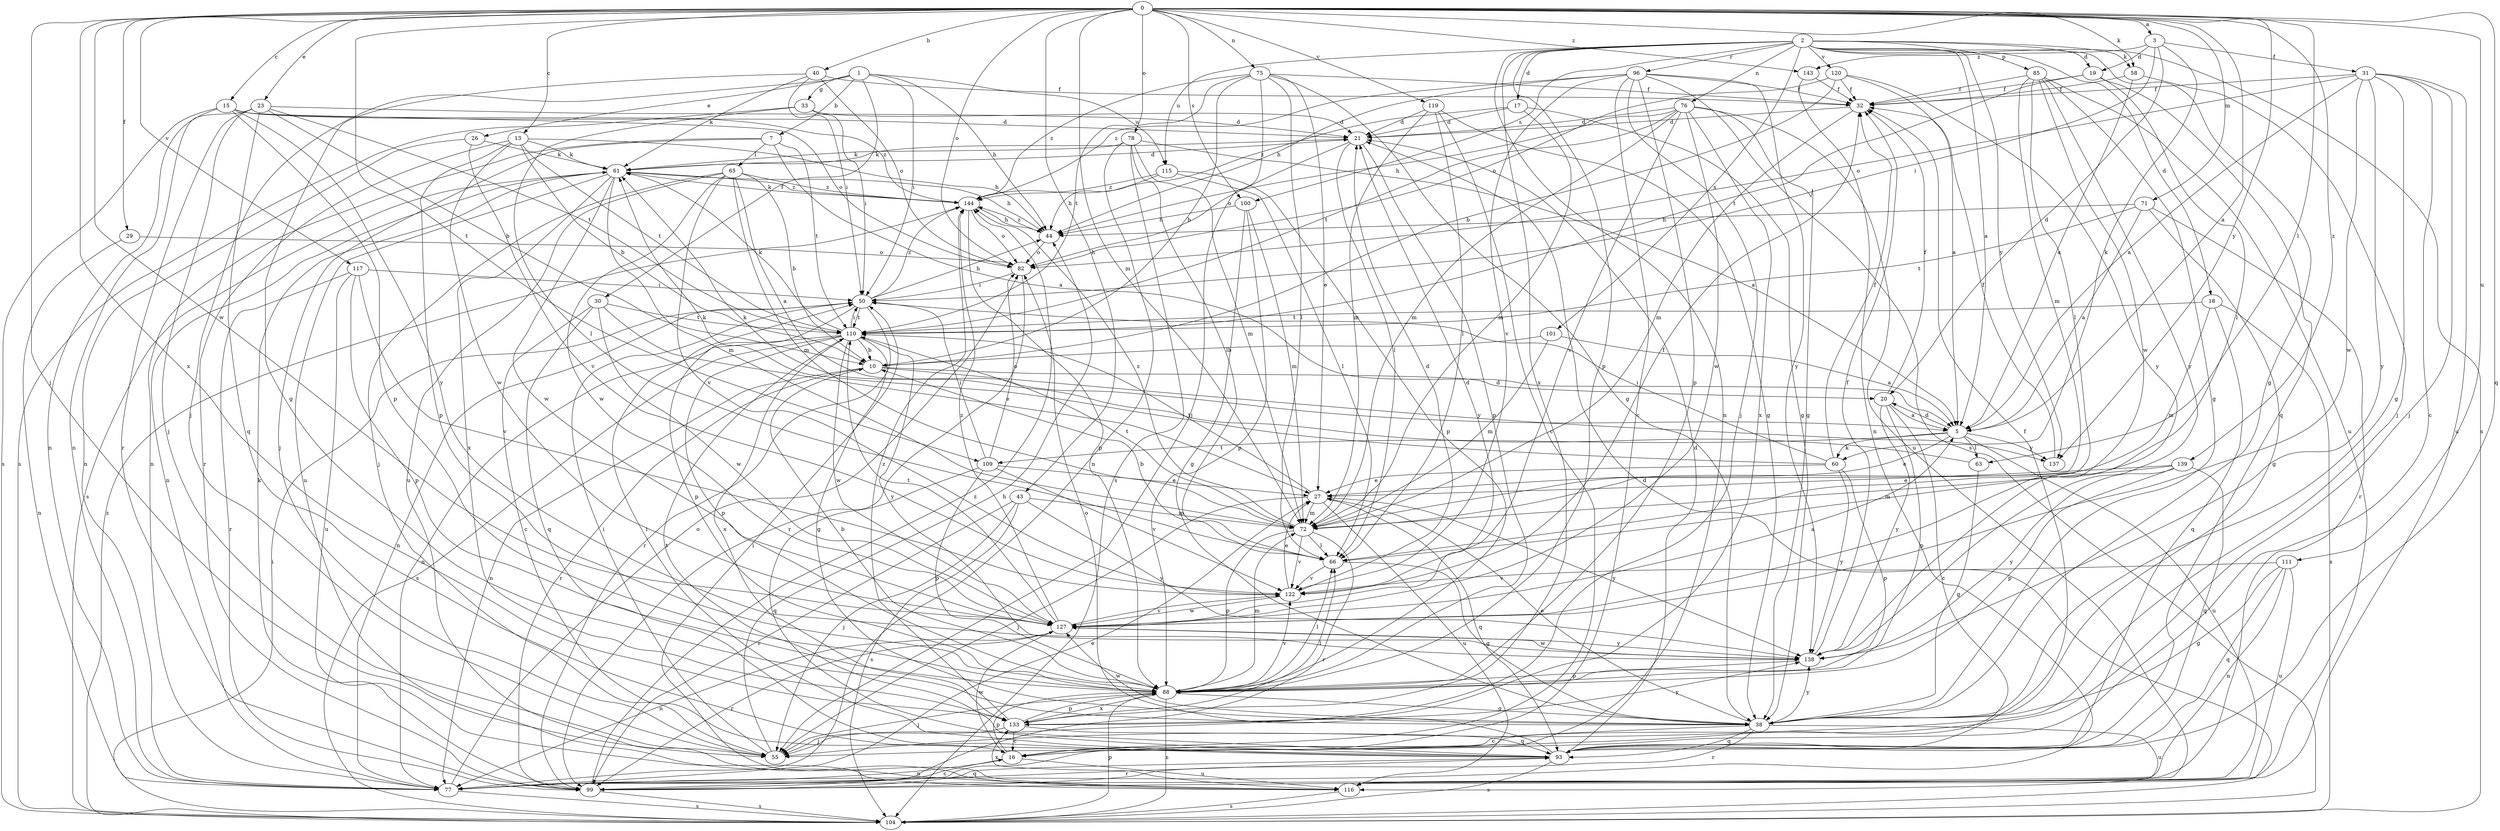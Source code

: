strict digraph  {
0;
1;
2;
3;
5;
7;
10;
13;
15;
16;
17;
18;
19;
20;
21;
23;
26;
27;
29;
30;
31;
32;
33;
38;
40;
43;
44;
50;
55;
58;
60;
61;
63;
65;
66;
71;
72;
75;
76;
77;
78;
82;
85;
88;
93;
96;
99;
100;
101;
104;
109;
110;
111;
115;
116;
117;
119;
120;
122;
127;
133;
137;
138;
139;
143;
144;
0 -> 3  [label=a];
0 -> 5  [label=a];
0 -> 13  [label=c];
0 -> 15  [label=c];
0 -> 23  [label=e];
0 -> 29  [label=f];
0 -> 40  [label=h];
0 -> 43  [label=h];
0 -> 55  [label=j];
0 -> 58  [label=k];
0 -> 63  [label=l];
0 -> 71  [label=m];
0 -> 72  [label=m];
0 -> 75  [label=n];
0 -> 78  [label=o];
0 -> 82  [label=o];
0 -> 93  [label=q];
0 -> 100  [label=s];
0 -> 109  [label=t];
0 -> 111  [label=u];
0 -> 117  [label=v];
0 -> 119  [label=v];
0 -> 127  [label=w];
0 -> 133  [label=x];
0 -> 137  [label=y];
0 -> 139  [label=z];
0 -> 143  [label=z];
1 -> 7  [label=b];
1 -> 26  [label=e];
1 -> 30  [label=f];
1 -> 33  [label=g];
1 -> 44  [label=h];
1 -> 50  [label=i];
1 -> 55  [label=j];
1 -> 115  [label=u];
2 -> 5  [label=a];
2 -> 17  [label=d];
2 -> 18  [label=d];
2 -> 19  [label=d];
2 -> 38  [label=g];
2 -> 58  [label=k];
2 -> 76  [label=n];
2 -> 77  [label=n];
2 -> 85  [label=p];
2 -> 88  [label=p];
2 -> 96  [label=r];
2 -> 100  [label=s];
2 -> 101  [label=s];
2 -> 104  [label=s];
2 -> 115  [label=u];
2 -> 120  [label=v];
2 -> 133  [label=x];
2 -> 137  [label=y];
3 -> 19  [label=d];
3 -> 20  [label=d];
3 -> 31  [label=f];
3 -> 50  [label=i];
3 -> 60  [label=k];
3 -> 143  [label=z];
5 -> 20  [label=d];
5 -> 27  [label=e];
5 -> 60  [label=k];
5 -> 63  [label=l];
5 -> 109  [label=t];
5 -> 116  [label=u];
5 -> 137  [label=y];
7 -> 5  [label=a];
7 -> 55  [label=j];
7 -> 65  [label=l];
7 -> 77  [label=n];
7 -> 110  [label=t];
10 -> 20  [label=d];
10 -> 77  [label=n];
10 -> 99  [label=r];
10 -> 137  [label=y];
13 -> 10  [label=b];
13 -> 44  [label=h];
13 -> 61  [label=k];
13 -> 88  [label=p];
13 -> 99  [label=r];
13 -> 110  [label=t];
13 -> 127  [label=w];
15 -> 21  [label=d];
15 -> 77  [label=n];
15 -> 82  [label=o];
15 -> 88  [label=p];
15 -> 104  [label=s];
15 -> 138  [label=y];
15 -> 144  [label=z];
16 -> 77  [label=n];
16 -> 88  [label=p];
16 -> 116  [label=u];
16 -> 127  [label=w];
17 -> 21  [label=d];
17 -> 38  [label=g];
17 -> 72  [label=m];
17 -> 144  [label=z];
18 -> 72  [label=m];
18 -> 93  [label=q];
18 -> 104  [label=s];
18 -> 110  [label=t];
19 -> 32  [label=f];
19 -> 66  [label=l];
19 -> 93  [label=q];
19 -> 110  [label=t];
20 -> 5  [label=a];
20 -> 16  [label=c];
20 -> 32  [label=f];
20 -> 88  [label=p];
20 -> 138  [label=y];
21 -> 61  [label=k];
21 -> 66  [label=l];
21 -> 82  [label=o];
21 -> 88  [label=p];
23 -> 10  [label=b];
23 -> 21  [label=d];
23 -> 55  [label=j];
23 -> 77  [label=n];
23 -> 93  [label=q];
23 -> 99  [label=r];
23 -> 110  [label=t];
26 -> 61  [label=k];
26 -> 77  [label=n];
26 -> 122  [label=v];
27 -> 55  [label=j];
27 -> 72  [label=m];
27 -> 93  [label=q];
27 -> 110  [label=t];
27 -> 116  [label=u];
27 -> 138  [label=y];
29 -> 77  [label=n];
29 -> 82  [label=o];
30 -> 16  [label=c];
30 -> 27  [label=e];
30 -> 93  [label=q];
30 -> 110  [label=t];
30 -> 127  [label=w];
31 -> 5  [label=a];
31 -> 16  [label=c];
31 -> 32  [label=f];
31 -> 38  [label=g];
31 -> 55  [label=j];
31 -> 82  [label=o];
31 -> 116  [label=u];
31 -> 127  [label=w];
31 -> 138  [label=y];
32 -> 21  [label=d];
32 -> 72  [label=m];
33 -> 21  [label=d];
33 -> 50  [label=i];
33 -> 66  [label=l];
33 -> 104  [label=s];
38 -> 16  [label=c];
38 -> 27  [label=e];
38 -> 93  [label=q];
38 -> 99  [label=r];
38 -> 116  [label=u];
38 -> 127  [label=w];
38 -> 138  [label=y];
40 -> 32  [label=f];
40 -> 38  [label=g];
40 -> 50  [label=i];
40 -> 61  [label=k];
40 -> 82  [label=o];
43 -> 55  [label=j];
43 -> 72  [label=m];
43 -> 99  [label=r];
43 -> 104  [label=s];
43 -> 138  [label=y];
44 -> 82  [label=o];
44 -> 144  [label=z];
50 -> 44  [label=h];
50 -> 77  [label=n];
50 -> 88  [label=p];
50 -> 99  [label=r];
50 -> 110  [label=t];
50 -> 144  [label=z];
55 -> 44  [label=h];
55 -> 50  [label=i];
58 -> 5  [label=a];
58 -> 32  [label=f];
58 -> 55  [label=j];
60 -> 27  [label=e];
60 -> 32  [label=f];
60 -> 50  [label=i];
60 -> 61  [label=k];
60 -> 88  [label=p];
60 -> 138  [label=y];
61 -> 21  [label=d];
61 -> 44  [label=h];
61 -> 72  [label=m];
61 -> 77  [label=n];
61 -> 104  [label=s];
61 -> 116  [label=u];
61 -> 127  [label=w];
61 -> 133  [label=x];
61 -> 144  [label=z];
63 -> 38  [label=g];
63 -> 61  [label=k];
65 -> 5  [label=a];
65 -> 10  [label=b];
65 -> 55  [label=j];
65 -> 72  [label=m];
65 -> 116  [label=u];
65 -> 122  [label=v];
65 -> 127  [label=w];
65 -> 144  [label=z];
66 -> 10  [label=b];
66 -> 38  [label=g];
66 -> 122  [label=v];
71 -> 5  [label=a];
71 -> 38  [label=g];
71 -> 44  [label=h];
71 -> 99  [label=r];
71 -> 110  [label=t];
72 -> 66  [label=l];
72 -> 88  [label=p];
72 -> 99  [label=r];
72 -> 110  [label=t];
72 -> 122  [label=v];
72 -> 144  [label=z];
75 -> 10  [label=b];
75 -> 27  [label=e];
75 -> 32  [label=f];
75 -> 38  [label=g];
75 -> 55  [label=j];
75 -> 66  [label=l];
75 -> 110  [label=t];
75 -> 144  [label=z];
76 -> 21  [label=d];
76 -> 38  [label=g];
76 -> 44  [label=h];
76 -> 72  [label=m];
76 -> 110  [label=t];
76 -> 116  [label=u];
76 -> 122  [label=v];
76 -> 127  [label=w];
76 -> 133  [label=x];
77 -> 16  [label=c];
77 -> 27  [label=e];
77 -> 82  [label=o];
77 -> 104  [label=s];
78 -> 5  [label=a];
78 -> 61  [label=k];
78 -> 66  [label=l];
78 -> 72  [label=m];
78 -> 77  [label=n];
78 -> 104  [label=s];
82 -> 50  [label=i];
82 -> 99  [label=r];
85 -> 32  [label=f];
85 -> 38  [label=g];
85 -> 66  [label=l];
85 -> 72  [label=m];
85 -> 116  [label=u];
85 -> 127  [label=w];
85 -> 138  [label=y];
88 -> 10  [label=b];
88 -> 38  [label=g];
88 -> 55  [label=j];
88 -> 66  [label=l];
88 -> 72  [label=m];
88 -> 104  [label=s];
88 -> 122  [label=v];
88 -> 133  [label=x];
93 -> 21  [label=d];
93 -> 32  [label=f];
93 -> 50  [label=i];
93 -> 82  [label=o];
93 -> 99  [label=r];
93 -> 104  [label=s];
93 -> 110  [label=t];
96 -> 16  [label=c];
96 -> 32  [label=f];
96 -> 44  [label=h];
96 -> 55  [label=j];
96 -> 88  [label=p];
96 -> 104  [label=s];
96 -> 122  [label=v];
96 -> 138  [label=y];
96 -> 144  [label=z];
99 -> 61  [label=k];
99 -> 93  [label=q];
99 -> 104  [label=s];
99 -> 144  [label=z];
100 -> 38  [label=g];
100 -> 44  [label=h];
100 -> 72  [label=m];
100 -> 88  [label=p];
101 -> 5  [label=a];
101 -> 10  [label=b];
101 -> 72  [label=m];
104 -> 21  [label=d];
104 -> 50  [label=i];
104 -> 88  [label=p];
104 -> 144  [label=z];
109 -> 27  [label=e];
109 -> 50  [label=i];
109 -> 82  [label=o];
109 -> 88  [label=p];
109 -> 93  [label=q];
109 -> 122  [label=v];
110 -> 10  [label=b];
110 -> 38  [label=g];
110 -> 50  [label=i];
110 -> 61  [label=k];
110 -> 77  [label=n];
110 -> 88  [label=p];
110 -> 104  [label=s];
110 -> 127  [label=w];
110 -> 133  [label=x];
110 -> 138  [label=y];
111 -> 38  [label=g];
111 -> 77  [label=n];
111 -> 93  [label=q];
111 -> 116  [label=u];
111 -> 122  [label=v];
115 -> 44  [label=h];
115 -> 66  [label=l];
115 -> 88  [label=p];
115 -> 144  [label=z];
116 -> 50  [label=i];
116 -> 104  [label=s];
116 -> 133  [label=x];
117 -> 50  [label=i];
117 -> 88  [label=p];
117 -> 99  [label=r];
117 -> 116  [label=u];
117 -> 122  [label=v];
119 -> 16  [label=c];
119 -> 21  [label=d];
119 -> 38  [label=g];
119 -> 66  [label=l];
119 -> 72  [label=m];
120 -> 5  [label=a];
120 -> 10  [label=b];
120 -> 32  [label=f];
120 -> 82  [label=o];
120 -> 138  [label=y];
122 -> 21  [label=d];
122 -> 27  [label=e];
122 -> 32  [label=f];
122 -> 127  [label=w];
127 -> 5  [label=a];
127 -> 21  [label=d];
127 -> 77  [label=n];
127 -> 99  [label=r];
127 -> 110  [label=t];
127 -> 122  [label=v];
127 -> 138  [label=y];
127 -> 144  [label=z];
133 -> 16  [label=c];
133 -> 55  [label=j];
133 -> 66  [label=l];
133 -> 88  [label=p];
133 -> 93  [label=q];
133 -> 138  [label=y];
133 -> 144  [label=z];
137 -> 32  [label=f];
138 -> 32  [label=f];
138 -> 88  [label=p];
138 -> 127  [label=w];
139 -> 27  [label=e];
139 -> 72  [label=m];
139 -> 88  [label=p];
139 -> 93  [label=q];
139 -> 138  [label=y];
143 -> 32  [label=f];
143 -> 77  [label=n];
144 -> 44  [label=h];
144 -> 61  [label=k];
144 -> 82  [label=o];
144 -> 88  [label=p];
}
